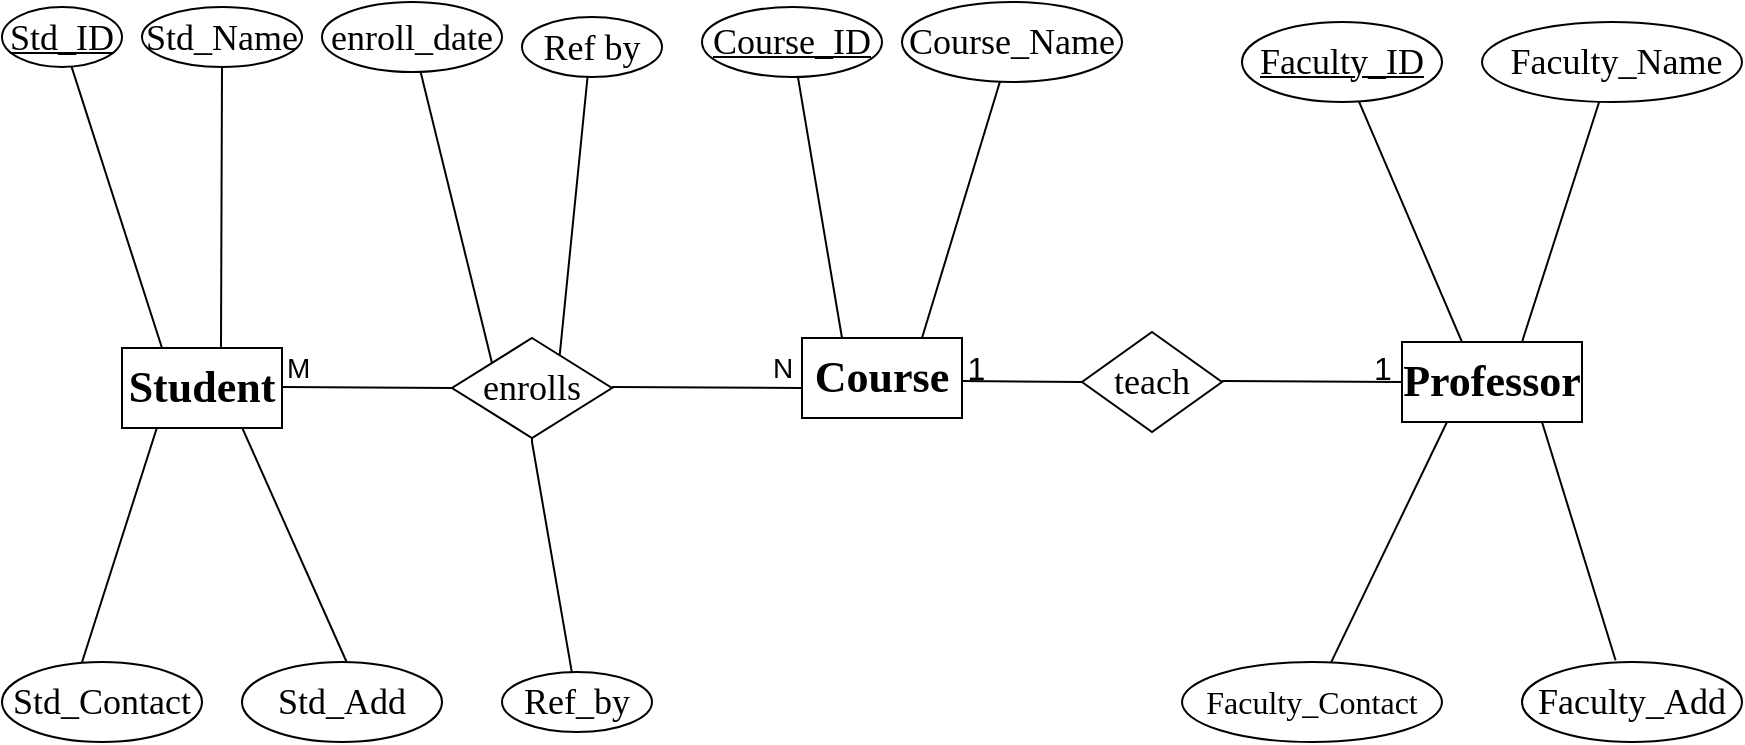 <mxfile version="22.1.20" type="device" pages="6">
  <diagram name="Page-1" id="qgamcH62YcIcaC-iG1-1">
    <mxGraphModel dx="1050" dy="522" grid="1" gridSize="10" guides="1" tooltips="1" connect="1" arrows="1" fold="1" page="1" pageScale="1" pageWidth="850" pageHeight="1100" math="0" shadow="0">
      <root>
        <mxCell id="0" />
        <mxCell id="1" parent="0" />
        <mxCell id="ijYZeFkr2vpScU7XpiKA-1" value="&lt;font face=&quot;Times New Roman&quot; style=&quot;font-size: 22px;&quot;&gt;&lt;b style=&quot;&quot;&gt;Student&lt;/b&gt;&lt;/font&gt;" style="whiteSpace=wrap;html=1;align=center;" parent="1" vertex="1">
          <mxGeometry x="80" y="283" width="80" height="40" as="geometry" />
        </mxCell>
        <mxCell id="ijYZeFkr2vpScU7XpiKA-4" value="&lt;font face=&quot;Times New Roman&quot; style=&quot;font-size: 22px;&quot;&gt;&lt;b&gt;Professor&lt;/b&gt;&lt;/font&gt;" style="whiteSpace=wrap;html=1;align=center;" parent="1" vertex="1">
          <mxGeometry x="720" y="280" width="90" height="40" as="geometry" />
        </mxCell>
        <mxCell id="ijYZeFkr2vpScU7XpiKA-142" value="" style="rounded=0;orthogonalLoop=1;jettySize=auto;html=1;entryX=0.25;entryY=0;entryDx=0;entryDy=0;endArrow=none;endFill=0;" parent="1" source="ijYZeFkr2vpScU7XpiKA-45" target="ijYZeFkr2vpScU7XpiKA-1" edge="1">
          <mxGeometry relative="1" as="geometry">
            <mxPoint x="50" y="237.5" as="targetPoint" />
          </mxGeometry>
        </mxCell>
        <mxCell id="ijYZeFkr2vpScU7XpiKA-45" value="&lt;font face=&quot;Times New Roman&quot; style=&quot;font-size: 18px;&quot;&gt;Std_ID&lt;/font&gt;" style="ellipse;whiteSpace=wrap;html=1;align=center;fontStyle=4;" parent="1" vertex="1">
          <mxGeometry x="20" y="112.5" width="60" height="30" as="geometry" />
        </mxCell>
        <mxCell id="ijYZeFkr2vpScU7XpiKA-137" value="" style="rounded=0;orthogonalLoop=1;jettySize=auto;html=1;entryX=0;entryY=0;entryDx=0;entryDy=0;endArrow=none;endFill=0;" parent="1" source="ijYZeFkr2vpScU7XpiKA-57" target="ijYZeFkr2vpScU7XpiKA-5" edge="1">
          <mxGeometry relative="1" as="geometry">
            <mxPoint x="205" y="250" as="targetPoint" />
          </mxGeometry>
        </mxCell>
        <mxCell id="ijYZeFkr2vpScU7XpiKA-57" value="&lt;font face=&quot;Times New Roman&quot; style=&quot;font-size: 18px;&quot;&gt;enroll_date&lt;/font&gt;" style="ellipse;whiteSpace=wrap;html=1;align=center;" parent="1" vertex="1">
          <mxGeometry x="180" y="110" width="90" height="35" as="geometry" />
        </mxCell>
        <mxCell id="ijYZeFkr2vpScU7XpiKA-135" value="" style="rounded=0;orthogonalLoop=1;jettySize=auto;html=1;entryX=0.672;entryY=0.192;entryDx=0;entryDy=0;entryPerimeter=0;endArrow=none;endFill=0;" parent="1" target="ijYZeFkr2vpScU7XpiKA-5" edge="1">
          <mxGeometry relative="1" as="geometry">
            <mxPoint x="311.82" y="127.33" as="sourcePoint" />
            <mxPoint x="300.0" y="278.0" as="targetPoint" />
            <Array as="points">
              <mxPoint x="314.44" y="130.8" />
            </Array>
          </mxGeometry>
        </mxCell>
        <mxCell id="ijYZeFkr2vpScU7XpiKA-70" value="&lt;font face=&quot;Times New Roman&quot; style=&quot;font-size: 18px;&quot;&gt;Ref by&lt;/font&gt;" style="ellipse;whiteSpace=wrap;html=1;align=center;" parent="1" vertex="1">
          <mxGeometry x="280" y="117.5" width="70" height="30" as="geometry" />
        </mxCell>
        <mxCell id="ijYZeFkr2vpScU7XpiKA-140" value="" style="rounded=0;orthogonalLoop=1;jettySize=auto;html=1;exitX=0.5;exitY=1;exitDx=0;exitDy=0;endArrow=none;endFill=0;" parent="1" source="ijYZeFkr2vpScU7XpiKA-50" edge="1">
          <mxGeometry relative="1" as="geometry">
            <mxPoint x="129.5" y="145.5" as="sourcePoint" />
            <mxPoint x="129.5" y="283" as="targetPoint" />
          </mxGeometry>
        </mxCell>
        <mxCell id="ijYZeFkr2vpScU7XpiKA-50" value="&lt;font face=&quot;Times New Roman&quot; style=&quot;font-size: 18px;&quot;&gt;Std_Name&lt;/font&gt;" style="ellipse;whiteSpace=wrap;html=1;align=center;" parent="1" vertex="1">
          <mxGeometry x="90" y="112.5" width="80" height="30" as="geometry" />
        </mxCell>
        <mxCell id="ijYZeFkr2vpScU7XpiKA-131" value="" style="rounded=0;orthogonalLoop=1;jettySize=auto;html=1;entryX=0.25;entryY=0;entryDx=0;entryDy=0;endArrow=none;endFill=0;" parent="1" source="ijYZeFkr2vpScU7XpiKA-83" target="ijYZeFkr2vpScU7XpiKA-3" edge="1">
          <mxGeometry relative="1" as="geometry">
            <mxPoint x="415" y="245" as="targetPoint" />
          </mxGeometry>
        </mxCell>
        <mxCell id="ijYZeFkr2vpScU7XpiKA-83" value="&lt;font face=&quot;Times New Roman&quot; style=&quot;font-size: 18px;&quot;&gt;Course_ID&lt;/font&gt;" style="ellipse;whiteSpace=wrap;html=1;align=center;fontStyle=4;" parent="1" vertex="1">
          <mxGeometry x="370" y="112.5" width="90" height="35" as="geometry" />
        </mxCell>
        <mxCell id="ijYZeFkr2vpScU7XpiKA-133" value="" style="rounded=0;orthogonalLoop=1;jettySize=auto;html=1;entryX=0.75;entryY=0;entryDx=0;entryDy=0;endArrow=none;endFill=0;" parent="1" source="ijYZeFkr2vpScU7XpiKA-91" target="ijYZeFkr2vpScU7XpiKA-3" edge="1">
          <mxGeometry relative="1" as="geometry">
            <mxPoint x="525" y="250" as="targetPoint" />
          </mxGeometry>
        </mxCell>
        <mxCell id="ijYZeFkr2vpScU7XpiKA-91" value="&lt;font face=&quot;Times New Roman&quot;&gt;&lt;span style=&quot;font-size: 18px;&quot;&gt;Course_Name&lt;/span&gt;&lt;/font&gt;" style="ellipse;whiteSpace=wrap;html=1;align=center;" parent="1" vertex="1">
          <mxGeometry x="470" y="110" width="110" height="40" as="geometry" />
        </mxCell>
        <mxCell id="ijYZeFkr2vpScU7XpiKA-6" value="&lt;font face=&quot;Times New Roman&quot; style=&quot;font-size: 18px;&quot;&gt;teach&lt;/font&gt;" style="shape=rhombus;perimeter=rhombusPerimeter;whiteSpace=wrap;html=1;align=center;" parent="1" vertex="1">
          <mxGeometry x="560" y="275" width="70" height="50" as="geometry" />
        </mxCell>
        <mxCell id="ijYZeFkr2vpScU7XpiKA-97" value="" style="endArrow=none;html=1;rounded=0;entryX=0;entryY=0.5;entryDx=0;entryDy=0;" parent="1" target="ijYZeFkr2vpScU7XpiKA-3" edge="1">
          <mxGeometry relative="1" as="geometry">
            <mxPoint x="425" y="299.5" as="sourcePoint" />
            <mxPoint x="560" y="300" as="targetPoint" />
            <Array as="points" />
          </mxGeometry>
        </mxCell>
        <mxCell id="ijYZeFkr2vpScU7XpiKA-98" value="1" style="resizable=0;html=1;whiteSpace=wrap;align=left;verticalAlign=bottom;" parent="ijYZeFkr2vpScU7XpiKA-97" connectable="0" vertex="1">
          <mxGeometry x="-1" relative="1" as="geometry" />
        </mxCell>
        <mxCell id="ijYZeFkr2vpScU7XpiKA-99" value="" style="endArrow=none;html=1;rounded=0;" parent="1" target="ijYZeFkr2vpScU7XpiKA-5" edge="1">
          <mxGeometry relative="1" as="geometry">
            <mxPoint x="260" y="299.5" as="sourcePoint" />
            <mxPoint x="420" y="304" as="targetPoint" />
          </mxGeometry>
        </mxCell>
        <mxCell id="ijYZeFkr2vpScU7XpiKA-5" value="&lt;font face=&quot;Times New Roman&quot; style=&quot;font-size: 18px;&quot;&gt;enrolls&lt;/font&gt;" style="shape=rhombus;perimeter=rhombusPerimeter;whiteSpace=wrap;html=1;align=center;" parent="1" vertex="1">
          <mxGeometry x="245" y="278" width="80" height="50" as="geometry" />
        </mxCell>
        <mxCell id="ijYZeFkr2vpScU7XpiKA-125" value="" style="rounded=0;orthogonalLoop=1;jettySize=auto;html=1;entryX=0.111;entryY=0;entryDx=0;entryDy=0;entryPerimeter=0;endArrow=none;endFill=0;" parent="1" source="ijYZeFkr2vpScU7XpiKA-123" target="ijYZeFkr2vpScU7XpiKA-4" edge="1">
          <mxGeometry relative="1" as="geometry">
            <mxPoint x="690" y="260" as="targetPoint" />
            <Array as="points">
              <mxPoint x="750" y="280" />
            </Array>
          </mxGeometry>
        </mxCell>
        <mxCell id="ijYZeFkr2vpScU7XpiKA-123" value="&lt;font face=&quot;Times New Roman&quot; style=&quot;font-size: 18px;&quot;&gt;Faculty_ID&lt;/font&gt;" style="ellipse;whiteSpace=wrap;html=1;align=center;fontStyle=4;" parent="1" vertex="1">
          <mxGeometry x="640" y="120" width="100" height="40" as="geometry" />
        </mxCell>
        <mxCell id="ijYZeFkr2vpScU7XpiKA-129" value="" style="rounded=0;orthogonalLoop=1;jettySize=auto;html=1;endArrow=none;endFill=0;" parent="1" source="ijYZeFkr2vpScU7XpiKA-127" edge="1">
          <mxGeometry relative="1" as="geometry">
            <mxPoint x="780" y="280" as="targetPoint" />
            <Array as="points" />
          </mxGeometry>
        </mxCell>
        <mxCell id="ijYZeFkr2vpScU7XpiKA-127" value="&lt;font face=&quot;Times New Roman&quot;&gt;&lt;span style=&quot;font-size: 18px;&quot;&gt;&amp;nbsp;Faculty_Name&lt;/span&gt;&lt;/font&gt;" style="ellipse;whiteSpace=wrap;html=1;align=center;" parent="1" vertex="1">
          <mxGeometry x="760" y="120" width="130" height="40" as="geometry" />
        </mxCell>
        <mxCell id="ijYZeFkr2vpScU7XpiKA-146" value="" style="rounded=0;orthogonalLoop=1;jettySize=auto;html=1;endArrow=none;endFill=0;" parent="1" edge="1">
          <mxGeometry relative="1" as="geometry">
            <mxPoint x="59.998" y="440.156" as="sourcePoint" />
            <mxPoint x="97.401" y="323" as="targetPoint" />
          </mxGeometry>
        </mxCell>
        <mxCell id="ijYZeFkr2vpScU7XpiKA-145" value="&lt;font face=&quot;Times New Roman&quot; style=&quot;font-size: 18px;&quot;&gt;Std_Contact&lt;/font&gt;" style="ellipse;whiteSpace=wrap;html=1;align=center;" parent="1" vertex="1">
          <mxGeometry x="20" y="440" width="100" height="40" as="geometry" />
        </mxCell>
        <mxCell id="ijYZeFkr2vpScU7XpiKA-148" value="" style="rounded=0;orthogonalLoop=1;jettySize=auto;html=1;endArrow=none;endFill=0;" parent="1" edge="1">
          <mxGeometry relative="1" as="geometry">
            <mxPoint x="192.313" y="440.0" as="sourcePoint" />
            <mxPoint x="139.997" y="322.69" as="targetPoint" />
          </mxGeometry>
        </mxCell>
        <mxCell id="ijYZeFkr2vpScU7XpiKA-147" value="&lt;font face=&quot;Times New Roman&quot; style=&quot;font-size: 18px;&quot;&gt;Std_Add&lt;/font&gt;" style="ellipse;whiteSpace=wrap;html=1;align=center;" parent="1" vertex="1">
          <mxGeometry x="140" y="440" width="100" height="40" as="geometry" />
        </mxCell>
        <mxCell id="ijYZeFkr2vpScU7XpiKA-150" value="" style="rounded=0;orthogonalLoop=1;jettySize=auto;html=1;endArrow=none;endFill=0;" parent="1" source="ijYZeFkr2vpScU7XpiKA-149" target="ijYZeFkr2vpScU7XpiKA-5" edge="1">
          <mxGeometry relative="1" as="geometry">
            <Array as="points">
              <mxPoint x="285" y="330" />
            </Array>
          </mxGeometry>
        </mxCell>
        <mxCell id="ijYZeFkr2vpScU7XpiKA-149" value="&lt;font style=&quot;font-size: 18px;&quot; face=&quot;Times New Roman&quot;&gt;Ref_by&lt;/font&gt;" style="ellipse;whiteSpace=wrap;html=1;align=center;" parent="1" vertex="1">
          <mxGeometry x="270" y="445" width="75" height="30" as="geometry" />
        </mxCell>
        <mxCell id="ijYZeFkr2vpScU7XpiKA-152" value="" style="rounded=0;orthogonalLoop=1;jettySize=auto;html=1;endArrow=none;endFill=0;entryX=0.25;entryY=1;entryDx=0;entryDy=0;" parent="1" source="ijYZeFkr2vpScU7XpiKA-151" target="ijYZeFkr2vpScU7XpiKA-4" edge="1">
          <mxGeometry relative="1" as="geometry" />
        </mxCell>
        <mxCell id="ijYZeFkr2vpScU7XpiKA-151" value="&lt;font size=&quot;3&quot; face=&quot;Times New Roman&quot;&gt;Faculty_Contact&lt;/font&gt;" style="ellipse;whiteSpace=wrap;html=1;align=center;" parent="1" vertex="1">
          <mxGeometry x="610" y="440" width="130" height="40" as="geometry" />
        </mxCell>
        <mxCell id="ijYZeFkr2vpScU7XpiKA-172" value="" style="rounded=0;orthogonalLoop=1;jettySize=auto;html=1;entryX=0.634;entryY=1.026;entryDx=0;entryDy=0;entryPerimeter=0;endArrow=none;endFill=0;" parent="1" edge="1">
          <mxGeometry relative="1" as="geometry">
            <mxPoint x="826.78" y="439.112" as="sourcePoint" />
            <mxPoint x="790" y="320.0" as="targetPoint" />
          </mxGeometry>
        </mxCell>
        <mxCell id="ijYZeFkr2vpScU7XpiKA-162" value="&lt;font style=&quot;font-size: 18px;&quot; face=&quot;Times New Roman&quot;&gt;Faculty_Add&lt;/font&gt;" style="ellipse;whiteSpace=wrap;html=1;align=center;" parent="1" vertex="1">
          <mxGeometry x="780" y="440" width="110" height="40" as="geometry" />
        </mxCell>
        <mxCell id="ijYZeFkr2vpScU7XpiKA-180" value="" style="endArrow=none;html=1;rounded=0;entryX=0;entryY=0.5;entryDx=0;entryDy=0;" parent="1" target="ijYZeFkr2vpScU7XpiKA-5" edge="1">
          <mxGeometry relative="1" as="geometry">
            <mxPoint x="160" y="302.52" as="sourcePoint" />
            <mxPoint x="320" y="302.52" as="targetPoint" />
          </mxGeometry>
        </mxCell>
        <mxCell id="ijYZeFkr2vpScU7XpiKA-3" value="&lt;b&gt;&lt;font face=&quot;Times New Roman&quot; style=&quot;font-size: 22px;&quot;&gt;Course&lt;/font&gt;&lt;/b&gt;" style="whiteSpace=wrap;html=1;align=center;" parent="1" vertex="1">
          <mxGeometry x="420" y="278" width="80" height="40" as="geometry" />
        </mxCell>
        <mxCell id="ijYZeFkr2vpScU7XpiKA-185" value="" style="endArrow=none;html=1;rounded=0;" parent="1" edge="1">
          <mxGeometry relative="1" as="geometry">
            <mxPoint x="325" y="302.52" as="sourcePoint" />
            <mxPoint x="420" y="303" as="targetPoint" />
          </mxGeometry>
        </mxCell>
        <mxCell id="ijYZeFkr2vpScU7XpiKA-186" value="&lt;font style=&quot;font-size: 14px;&quot;&gt;&amp;nbsp; &amp;nbsp; M&lt;/font&gt;" style="text;html=1;align=center;verticalAlign=middle;resizable=0;points=[];autosize=1;strokeColor=none;fillColor=none;" parent="1" vertex="1">
          <mxGeometry x="135" y="278" width="50" height="30" as="geometry" />
        </mxCell>
        <mxCell id="ijYZeFkr2vpScU7XpiKA-189" value="&lt;font style=&quot;font-size: 14px;&quot;&gt;N&lt;/font&gt;" style="text;html=1;align=center;verticalAlign=middle;resizable=0;points=[];autosize=1;strokeColor=none;fillColor=none;" parent="1" vertex="1">
          <mxGeometry x="395" y="278" width="30" height="30" as="geometry" />
        </mxCell>
        <mxCell id="ijYZeFkr2vpScU7XpiKA-191" value="" style="endArrow=none;html=1;rounded=0;entryX=0;entryY=0.5;entryDx=0;entryDy=0;" parent="1" target="ijYZeFkr2vpScU7XpiKA-6" edge="1">
          <mxGeometry relative="1" as="geometry">
            <mxPoint x="500" y="299.52" as="sourcePoint" />
            <mxPoint x="660" y="299.52" as="targetPoint" />
          </mxGeometry>
        </mxCell>
        <mxCell id="ijYZeFkr2vpScU7XpiKA-192" value="" style="endArrow=none;html=1;rounded=0;entryX=0;entryY=0.5;entryDx=0;entryDy=0;" parent="1" target="ijYZeFkr2vpScU7XpiKA-4" edge="1">
          <mxGeometry relative="1" as="geometry">
            <mxPoint x="630" y="299.52" as="sourcePoint" />
            <mxPoint x="790" y="299.52" as="targetPoint" />
          </mxGeometry>
        </mxCell>
        <mxCell id="ijYZeFkr2vpScU7XpiKA-193" value="&lt;font size=&quot;3&quot;&gt;1&lt;/font&gt;" style="text;html=1;align=center;verticalAlign=middle;resizable=0;points=[];autosize=1;strokeColor=none;fillColor=none;" parent="1" vertex="1">
          <mxGeometry x="695" y="278" width="30" height="30" as="geometry" />
        </mxCell>
        <mxCell id="ijYZeFkr2vpScU7XpiKA-194" value="&amp;nbsp; &amp;nbsp; &lt;font size=&quot;3&quot;&gt;1&lt;/font&gt;" style="text;html=1;align=center;verticalAlign=middle;resizable=0;points=[];autosize=1;strokeColor=none;fillColor=none;" parent="1" vertex="1">
          <mxGeometry x="475" y="278" width="50" height="30" as="geometry" />
        </mxCell>
      </root>
    </mxGraphModel>
  </diagram>
  <diagram id="tzICwZd1QyUvfjpn1J2v" name="Page-2">
    <mxGraphModel dx="1050" dy="522" grid="1" gridSize="10" guides="1" tooltips="1" connect="1" arrows="1" fold="1" page="1" pageScale="1" pageWidth="850" pageHeight="1100" math="0" shadow="0">
      <root>
        <mxCell id="0" />
        <mxCell id="1" parent="0" />
        <mxCell id="NDJZhAPXiBH91c071ZWE-1" value="&lt;font face=&quot;Times New Roman&quot;&gt;&lt;span style=&quot;font-size: 18px;&quot;&gt;Car_Company&lt;/span&gt;&lt;/font&gt;" style="whiteSpace=wrap;html=1;align=center;" parent="1" vertex="1">
          <mxGeometry x="40" y="280" width="120" height="40" as="geometry" />
        </mxCell>
        <mxCell id="NDJZhAPXiBH91c071ZWE-2" value="&lt;font face=&quot;Times New Roman&quot; style=&quot;font-size: 18px;&quot;&gt;own&lt;/font&gt;" style="shape=rhombus;perimeter=rhombusPerimeter;whiteSpace=wrap;html=1;align=center;" parent="1" vertex="1">
          <mxGeometry x="240" y="280" width="80" height="40" as="geometry" />
        </mxCell>
        <mxCell id="6xr25XUhc1vTT1pp0_lv-2" value="&lt;font face=&quot;Times New Roman&quot; style=&quot;font-size: 18px;&quot;&gt;Customer&lt;/font&gt;" style="whiteSpace=wrap;html=1;align=center;" parent="1" vertex="1">
          <mxGeometry x="400" y="280" width="80" height="40" as="geometry" />
        </mxCell>
        <mxCell id="6xr25XUhc1vTT1pp0_lv-3" value="&lt;font face=&quot;Times New Roman&quot; style=&quot;font-size: 18px;&quot;&gt;Record&lt;/font&gt;" style="shape=rhombus;perimeter=rhombusPerimeter;whiteSpace=wrap;html=1;align=center;" parent="1" vertex="1">
          <mxGeometry x="570" y="280" width="90" height="40" as="geometry" />
        </mxCell>
        <mxCell id="6xr25XUhc1vTT1pp0_lv-4" value="&lt;font face=&quot;Times New Roman&quot; style=&quot;font-size: 18px;&quot;&gt;Accident&lt;/font&gt;" style="whiteSpace=wrap;html=1;align=center;" parent="1" vertex="1">
          <mxGeometry x="740" y="280" width="80" height="40" as="geometry" />
        </mxCell>
        <mxCell id="6xr25XUhc1vTT1pp0_lv-9" value="" style="rounded=0;orthogonalLoop=1;jettySize=auto;html=1;entryX=0.5;entryY=0;entryDx=0;entryDy=0;endArrow=none;endFill=0;" parent="1" source="6xr25XUhc1vTT1pp0_lv-7" target="NDJZhAPXiBH91c071ZWE-1" edge="1">
          <mxGeometry relative="1" as="geometry">
            <mxPoint x="100" y="250" as="targetPoint" />
          </mxGeometry>
        </mxCell>
        <mxCell id="6xr25XUhc1vTT1pp0_lv-7" value="&lt;font face=&quot;Times New Roman&quot; style=&quot;font-size: 18px;&quot;&gt;Company_ID&lt;/font&gt;" style="ellipse;whiteSpace=wrap;html=1;align=center;" parent="1" vertex="1">
          <mxGeometry x="10" y="120" width="110" height="40" as="geometry" />
        </mxCell>
        <mxCell id="6xr25XUhc1vTT1pp0_lv-16" value="" style="rounded=0;orthogonalLoop=1;jettySize=auto;html=1;entryX=0.75;entryY=0;entryDx=0;entryDy=0;endArrow=none;endFill=0;" parent="1" source="6xr25XUhc1vTT1pp0_lv-10" target="NDJZhAPXiBH91c071ZWE-1" edge="1">
          <mxGeometry relative="1" as="geometry">
            <mxPoint x="190" y="260" as="targetPoint" />
          </mxGeometry>
        </mxCell>
        <mxCell id="6xr25XUhc1vTT1pp0_lv-10" value="&lt;font face=&quot;Times New Roman&quot; style=&quot;font-size: 18px;&quot;&gt;Company_Name&lt;/font&gt;" style="ellipse;whiteSpace=wrap;html=1;align=center;" parent="1" vertex="1">
          <mxGeometry x="130" y="120" width="140" height="40" as="geometry" />
        </mxCell>
        <mxCell id="6xr25XUhc1vTT1pp0_lv-17" value="" style="endArrow=none;html=1;rounded=0;" parent="1" edge="1">
          <mxGeometry relative="1" as="geometry">
            <mxPoint x="160" y="299.5" as="sourcePoint" />
            <mxPoint x="240" y="300" as="targetPoint" />
          </mxGeometry>
        </mxCell>
        <mxCell id="6xr25XUhc1vTT1pp0_lv-18" value="" style="endArrow=none;html=1;rounded=0;" parent="1" edge="1">
          <mxGeometry relative="1" as="geometry">
            <mxPoint x="320" y="299.5" as="sourcePoint" />
            <mxPoint x="400" y="300" as="targetPoint" />
          </mxGeometry>
        </mxCell>
        <mxCell id="QnXizFUo_kTsK76CXWGF-2" value="&lt;font style=&quot;font-size: 14px;&quot;&gt;1&lt;/font&gt;" style="text;html=1;align=center;verticalAlign=middle;resizable=0;points=[];autosize=1;strokeColor=none;fillColor=none;" parent="1" vertex="1">
          <mxGeometry x="375" y="278" width="30" height="30" as="geometry" />
        </mxCell>
        <mxCell id="QnXizFUo_kTsK76CXWGF-5" value="" style="endArrow=none;html=1;rounded=0;" parent="1" edge="1">
          <mxGeometry relative="1" as="geometry">
            <mxPoint x="480" y="299.5" as="sourcePoint" />
            <mxPoint x="570" y="300" as="targetPoint" />
          </mxGeometry>
        </mxCell>
        <mxCell id="QnXizFUo_kTsK76CXWGF-7" value="" style="endArrow=none;html=1;rounded=0;entryX=0;entryY=0.5;entryDx=0;entryDy=0;" parent="1" target="6xr25XUhc1vTT1pp0_lv-4" edge="1">
          <mxGeometry relative="1" as="geometry">
            <mxPoint x="660" y="299.5" as="sourcePoint" />
            <mxPoint x="720" y="300" as="targetPoint" />
          </mxGeometry>
        </mxCell>
        <mxCell id="QnXizFUo_kTsK76CXWGF-8" value="&lt;font style=&quot;font-size: 14px;&quot;&gt;1&lt;/font&gt;" style="text;html=1;align=center;verticalAlign=middle;resizable=0;points=[];autosize=1;strokeColor=none;fillColor=none;" parent="1" vertex="1">
          <mxGeometry x="475" y="278" width="30" height="30" as="geometry" />
        </mxCell>
        <mxCell id="QnXizFUo_kTsK76CXWGF-11" value="&lt;font style=&quot;font-size: 14px;&quot;&gt;M&lt;/font&gt;" style="text;html=1;align=center;verticalAlign=middle;resizable=0;points=[];autosize=1;strokeColor=none;fillColor=none;" parent="1" vertex="1">
          <mxGeometry x="150" y="278" width="40" height="30" as="geometry" />
        </mxCell>
        <mxCell id="QnXizFUo_kTsK76CXWGF-18" value="" style="rounded=0;orthogonalLoop=1;jettySize=auto;html=1;entryX=0.25;entryY=0;entryDx=0;entryDy=0;endArrow=none;endFill=0;" parent="1" source="QnXizFUo_kTsK76CXWGF-13" target="6xr25XUhc1vTT1pp0_lv-2" edge="1">
          <mxGeometry relative="1" as="geometry">
            <mxPoint x="410" y="240" as="targetPoint" />
            <Array as="points">
              <mxPoint x="430" y="280" />
            </Array>
          </mxGeometry>
        </mxCell>
        <mxCell id="QnXizFUo_kTsK76CXWGF-13" value="&lt;font face=&quot;Times New Roman&quot; style=&quot;font-size: 18px;&quot;&gt;Customer_Name&lt;/font&gt;" style="ellipse;whiteSpace=wrap;html=1;align=center;" parent="1" vertex="1">
          <mxGeometry x="320" y="120" width="140" height="40" as="geometry" />
        </mxCell>
        <mxCell id="QnXizFUo_kTsK76CXWGF-21" value="" style="rounded=0;orthogonalLoop=1;jettySize=auto;html=1;entryX=0.75;entryY=0;entryDx=0;entryDy=0;endArrow=none;endFill=0;" parent="1" source="QnXizFUo_kTsK76CXWGF-19" target="6xr25XUhc1vTT1pp0_lv-2" edge="1">
          <mxGeometry relative="1" as="geometry" />
        </mxCell>
        <mxCell id="QnXizFUo_kTsK76CXWGF-19" value="&lt;font face=&quot;Times New Roman&quot; style=&quot;font-size: 18px;&quot;&gt;Customer_Number&lt;/font&gt;" style="ellipse;whiteSpace=wrap;html=1;align=center;" parent="1" vertex="1">
          <mxGeometry x="470" y="120" width="160" height="40" as="geometry" />
        </mxCell>
        <mxCell id="QnXizFUo_kTsK76CXWGF-24" value="" style="rounded=0;orthogonalLoop=1;jettySize=auto;html=1;entryX=0.25;entryY=0;entryDx=0;entryDy=0;endArrow=none;endFill=0;" parent="1" source="QnXizFUo_kTsK76CXWGF-22" target="6xr25XUhc1vTT1pp0_lv-4" edge="1">
          <mxGeometry relative="1" as="geometry">
            <mxPoint x="710" y="260" as="targetPoint" />
          </mxGeometry>
        </mxCell>
        <mxCell id="QnXizFUo_kTsK76CXWGF-22" value="&lt;font face=&quot;Times New Roman&quot; style=&quot;font-size: 18px;&quot;&gt;Car_ID&lt;/font&gt;" style="ellipse;whiteSpace=wrap;html=1;align=center;" parent="1" vertex="1">
          <mxGeometry x="680" y="125" width="80" height="30" as="geometry" />
        </mxCell>
        <mxCell id="QnXizFUo_kTsK76CXWGF-29" value="" style="rounded=0;orthogonalLoop=1;jettySize=auto;html=1;endArrow=none;endFill=0;" parent="1" source="QnXizFUo_kTsK76CXWGF-28" target="6xr25XUhc1vTT1pp0_lv-4" edge="1">
          <mxGeometry relative="1" as="geometry" />
        </mxCell>
        <mxCell id="QnXizFUo_kTsK76CXWGF-28" value="&lt;font face=&quot;Times New Roman&quot; style=&quot;font-size: 18px;&quot;&gt;Car_Model&lt;/font&gt;" style="ellipse;whiteSpace=wrap;html=1;align=center;" parent="1" vertex="1">
          <mxGeometry x="790" y="120" width="100" height="40" as="geometry" />
        </mxCell>
        <mxCell id="QnXizFUo_kTsK76CXWGF-35" value="" style="rounded=0;orthogonalLoop=1;jettySize=auto;html=1;endArrow=none;endFill=0;" parent="1" source="QnXizFUo_kTsK76CXWGF-34" target="NDJZhAPXiBH91c071ZWE-1" edge="1">
          <mxGeometry relative="1" as="geometry">
            <Array as="points">
              <mxPoint x="50" y="450" />
            </Array>
          </mxGeometry>
        </mxCell>
        <mxCell id="QnXizFUo_kTsK76CXWGF-34" value="&lt;font face=&quot;Times New Roman&quot; style=&quot;font-size: 18px;&quot;&gt;Company_Location&lt;/font&gt;" style="ellipse;whiteSpace=wrap;html=1;align=center;" parent="1" vertex="1">
          <mxGeometry x="5" y="440" width="155" height="40" as="geometry" />
        </mxCell>
        <mxCell id="QnXizFUo_kTsK76CXWGF-39" value="" style="rounded=0;orthogonalLoop=1;jettySize=auto;html=1;entryX=0.25;entryY=1;entryDx=0;entryDy=0;endArrow=none;endFill=0;" parent="1" source="QnXizFUo_kTsK76CXWGF-37" target="6xr25XUhc1vTT1pp0_lv-2" edge="1">
          <mxGeometry relative="1" as="geometry">
            <mxPoint x="400" y="340" as="targetPoint" />
          </mxGeometry>
        </mxCell>
        <mxCell id="QnXizFUo_kTsK76CXWGF-37" value="&lt;font face=&quot;Times New Roman&quot; style=&quot;font-size: 18px;&quot;&gt;Customer_Address&lt;/font&gt;" style="ellipse;whiteSpace=wrap;html=1;align=center;" parent="1" vertex="1">
          <mxGeometry x="315" y="440" width="150" height="40" as="geometry" />
        </mxCell>
        <mxCell id="QnXizFUo_kTsK76CXWGF-42" value="" style="rounded=0;orthogonalLoop=1;jettySize=auto;html=1;endArrow=none;endFill=0;" parent="1" source="QnXizFUo_kTsK76CXWGF-40" edge="1">
          <mxGeometry relative="1" as="geometry">
            <mxPoint x="140" y="320" as="targetPoint" />
          </mxGeometry>
        </mxCell>
        <mxCell id="QnXizFUo_kTsK76CXWGF-40" value="&lt;font face=&quot;Times New Roman&quot; style=&quot;font-size: 18px;&quot;&gt;Company_&lt;br&gt;&lt;/font&gt;&lt;font face=&quot;Times New Roman&quot; style=&quot;font-size: 18px;&quot;&gt;Brach_Code&lt;/font&gt;" style="ellipse;whiteSpace=wrap;html=1;align=center;" parent="1" vertex="1">
          <mxGeometry x="170" y="440" width="130" height="50" as="geometry" />
        </mxCell>
        <mxCell id="dzleij2mnk_evYzjF3PP-2" value="" style="rounded=0;orthogonalLoop=1;jettySize=auto;html=1;endArrow=none;endFill=0;" parent="1" source="dzleij2mnk_evYzjF3PP-1" target="6xr25XUhc1vTT1pp0_lv-4" edge="1">
          <mxGeometry relative="1" as="geometry" />
        </mxCell>
        <mxCell id="dzleij2mnk_evYzjF3PP-1" value="" style="ellipse;whiteSpace=wrap;html=1;align=center;" parent="1" vertex="1">
          <mxGeometry x="660" y="430" width="100" height="40" as="geometry" />
        </mxCell>
      </root>
    </mxGraphModel>
  </diagram>
  <diagram id="uW-Z7rvR6bw34EWU58Tm" name="Page-3">
    <mxGraphModel dx="1050" dy="1622" grid="1" gridSize="10" guides="1" tooltips="1" connect="1" arrows="1" fold="1" page="1" pageScale="1" pageWidth="850" pageHeight="1100" background="none" math="0" shadow="0">
      <root>
        <mxCell id="0" />
        <mxCell id="1" parent="0" />
        <mxCell id="9n5FWk1rw4rTjRy4ZLDH-1" value="&lt;font face=&quot;Times New Roman&quot; style=&quot;font-size: 18px;&quot;&gt;Student&lt;/font&gt;" style="whiteSpace=wrap;html=1;align=center;rounded=1;labelBackgroundColor=none;" parent="1" vertex="1">
          <mxGeometry x="70" y="320" width="90" height="40" as="geometry" />
        </mxCell>
        <mxCell id="9n5FWk1rw4rTjRy4ZLDH-4" value="&lt;font face=&quot;Times New Roman&quot; style=&quot;font-size: 18px;&quot;&gt;Course_Offering&lt;/font&gt;" style="shape=ext;margin=3;double=1;whiteSpace=wrap;html=1;align=center;rounded=1;labelBackgroundColor=none;" parent="1" vertex="1">
          <mxGeometry x="320" y="120" width="140" height="40" as="geometry" />
        </mxCell>
        <mxCell id="9n5FWk1rw4rTjRy4ZLDH-13" value="&lt;font face=&quot;Times New Roman&quot; style=&quot;font-size: 18px;&quot;&gt;enroll&lt;/font&gt;" style="shape=rhombus;perimeter=rhombusPerimeter;whiteSpace=wrap;html=1;align=center;rounded=1;labelBackgroundColor=none;" parent="1" vertex="1">
          <mxGeometry x="170" y="194" width="105" height="56" as="geometry" />
        </mxCell>
        <mxCell id="KOeo-1UNWqgR8L-i1EB0-2" value="&lt;font face=&quot;Times New Roman&quot; style=&quot;font-size: 18px;&quot;&gt;teachers&amp;nbsp;&lt;/font&gt;" style="shape=rhombus;perimeter=rhombusPerimeter;whiteSpace=wrap;html=1;align=center;rounded=1;labelBackgroundColor=none;" parent="1" vertex="1">
          <mxGeometry x="540" y="190" width="100" height="60" as="geometry" />
        </mxCell>
        <mxCell id="KOeo-1UNWqgR8L-i1EB0-4" value="" style="endArrow=none;html=1;rounded=1;labelBackgroundColor=none;fontColor=default;" parent="1" edge="1">
          <mxGeometry relative="1" as="geometry">
            <mxPoint x="130" y="320" as="sourcePoint" />
            <mxPoint x="200" y="240" as="targetPoint" />
          </mxGeometry>
        </mxCell>
        <mxCell id="KOeo-1UNWqgR8L-i1EB0-5" value="" style="endArrow=none;html=1;rounded=1;labelBackgroundColor=none;fontColor=default;" parent="1" edge="1">
          <mxGeometry relative="1" as="geometry">
            <mxPoint x="240" y="200" as="sourcePoint" />
            <mxPoint x="320" y="140" as="targetPoint" />
          </mxGeometry>
        </mxCell>
        <mxCell id="KOeo-1UNWqgR8L-i1EB0-6" value="" style="endArrow=none;html=1;rounded=1;entryX=0;entryY=0;entryDx=0;entryDy=0;labelBackgroundColor=none;fontColor=default;" parent="1" target="KOeo-1UNWqgR8L-i1EB0-2" edge="1">
          <mxGeometry relative="1" as="geometry">
            <mxPoint x="460" y="140" as="sourcePoint" />
            <mxPoint x="580" y="210" as="targetPoint" />
          </mxGeometry>
        </mxCell>
        <mxCell id="KOeo-1UNWqgR8L-i1EB0-9" value="" style="endArrow=none;html=1;rounded=1;labelBackgroundColor=none;fontColor=default;" parent="1" edge="1">
          <mxGeometry relative="1" as="geometry">
            <mxPoint x="610" y="240" as="sourcePoint" />
            <mxPoint x="670" y="320" as="targetPoint" />
          </mxGeometry>
        </mxCell>
        <mxCell id="KOeo-1UNWqgR8L-i1EB0-12" value="&lt;font face=&quot;Times New Roman&quot; style=&quot;font-size: 18px;&quot;&gt;offers&lt;/font&gt;" style="shape=rhombus;perimeter=rhombusPerimeter;whiteSpace=wrap;html=1;align=center;rounded=1;labelBackgroundColor=none;" parent="1" vertex="1">
          <mxGeometry x="345" y="278" width="90" height="50" as="geometry" />
        </mxCell>
        <mxCell id="ISStRvJXKrKH4Mhf0k8z-1" value="" style="shape=link;html=1;rounded=1;labelBackgroundColor=none;fontColor=default;" parent="1" edge="1">
          <mxGeometry relative="1" as="geometry">
            <mxPoint x="389.55" y="160" as="sourcePoint" />
            <mxPoint x="389.554" y="160.248" as="targetPoint" />
          </mxGeometry>
        </mxCell>
        <mxCell id="ISStRvJXKrKH4Mhf0k8z-4" value="" style="shape=link;html=1;rounded=1;exitX=0.5;exitY=1;exitDx=0;exitDy=0;labelBackgroundColor=none;fontColor=default;" parent="1" source="9n5FWk1rw4rTjRy4ZLDH-4" edge="1">
          <mxGeometry relative="1" as="geometry">
            <mxPoint x="389.55" y="210" as="sourcePoint" />
            <mxPoint x="390" y="280" as="targetPoint" />
          </mxGeometry>
        </mxCell>
        <mxCell id="ISStRvJXKrKH4Mhf0k8z-6" value="&lt;font style=&quot;font-size: 14px;&quot;&gt;N&lt;/font&gt;" style="text;html=1;align=center;verticalAlign=middle;resizable=0;points=[];autosize=1;rounded=1;labelBackgroundColor=none;" parent="1" vertex="1">
          <mxGeometry x="545" y="178" width="30" height="30" as="geometry" />
        </mxCell>
        <mxCell id="ISStRvJXKrKH4Mhf0k8z-8" value="&lt;span style=&quot;font-size: 14px;&quot;&gt;&amp;nbsp;M&lt;/span&gt;" style="text;html=1;align=center;verticalAlign=middle;resizable=0;points=[];autosize=1;rounded=1;labelBackgroundColor=none;" parent="1" vertex="1">
          <mxGeometry x="650" y="298" width="40" height="30" as="geometry" />
        </mxCell>
        <mxCell id="TixmDoIBfifaujmpM2rf-1" value="&lt;font style=&quot;font-size: 14px;&quot;&gt;1&lt;/font&gt;" style="text;html=1;align=center;verticalAlign=middle;resizable=0;points=[];autosize=1;rounded=1;labelBackgroundColor=none;" parent="1" vertex="1">
          <mxGeometry x="365" y="258" width="30" height="30" as="geometry" />
        </mxCell>
        <mxCell id="TixmDoIBfifaujmpM2rf-4" value="" style="endArrow=none;html=1;rounded=1;labelBackgroundColor=none;fontColor=default;" parent="1" source="KOeo-1UNWqgR8L-i1EB0-16" edge="1">
          <mxGeometry relative="1" as="geometry">
            <mxPoint x="389.55" y="330" as="sourcePoint" />
            <mxPoint x="389.55" y="440.727" as="targetPoint" />
          </mxGeometry>
        </mxCell>
        <mxCell id="KOeo-1UNWqgR8L-i1EB0-16" value="&lt;font face=&quot;Times New Roman&quot; style=&quot;font-size: 18px;&quot;&gt;Course&lt;/font&gt;" style="whiteSpace=wrap;html=1;align=center;rounded=1;labelBackgroundColor=none;" parent="1" vertex="1">
          <mxGeometry x="345" y="430" width="90" height="40" as="geometry" />
        </mxCell>
        <mxCell id="TixmDoIBfifaujmpM2rf-8" value="" style="endArrow=none;html=1;rounded=1;entryX=0.5;entryY=0;entryDx=0;entryDy=0;labelBackgroundColor=none;fontColor=default;" parent="1" target="KOeo-1UNWqgR8L-i1EB0-16" edge="1">
          <mxGeometry relative="1" as="geometry">
            <mxPoint x="389.55" y="328" as="sourcePoint" />
            <mxPoint x="389.55" y="438" as="targetPoint" />
          </mxGeometry>
        </mxCell>
        <mxCell id="TixmDoIBfifaujmpM2rf-9" value="&lt;font style=&quot;font-size: 14px;&quot;&gt;1&lt;/font&gt;" style="text;html=1;align=center;verticalAlign=middle;resizable=0;points=[];autosize=1;rounded=1;labelBackgroundColor=none;" parent="1" vertex="1">
          <mxGeometry x="365" y="408" width="30" height="30" as="geometry" />
        </mxCell>
        <mxCell id="TixmDoIBfifaujmpM2rf-23" value="" style="rounded=1;orthogonalLoop=1;jettySize=auto;html=1;entryX=0.25;entryY=1;entryDx=0;entryDy=0;endArrow=none;endFill=0;labelBackgroundColor=none;fontColor=default;" parent="1" source="TixmDoIBfifaujmpM2rf-21" target="KOeo-1UNWqgR8L-i1EB0-16" edge="1">
          <mxGeometry relative="1" as="geometry">
            <mxPoint x="280" y="450" as="targetPoint" />
          </mxGeometry>
        </mxCell>
        <mxCell id="TixmDoIBfifaujmpM2rf-21" value="&lt;font face=&quot;Times New Roman&quot; style=&quot;font-size: 18px;&quot;&gt;Number&lt;/font&gt;" style="ellipse;whiteSpace=wrap;html=1;align=center;rounded=1;labelBackgroundColor=none;" parent="1" vertex="1">
          <mxGeometry x="200" y="560" width="80" height="30" as="geometry" />
        </mxCell>
        <mxCell id="TixmDoIBfifaujmpM2rf-25" value="" style="rounded=1;orthogonalLoop=1;jettySize=auto;html=1;endArrow=none;endFill=0;labelBackgroundColor=none;fontColor=default;" parent="1" source="TixmDoIBfifaujmpM2rf-24" target="KOeo-1UNWqgR8L-i1EB0-16" edge="1">
          <mxGeometry relative="1" as="geometry" />
        </mxCell>
        <mxCell id="TixmDoIBfifaujmpM2rf-24" value="&lt;font face=&quot;Times New Roman&quot; style=&quot;font-size: 18px;&quot;&gt;Title&lt;/font&gt;" style="ellipse;whiteSpace=wrap;html=1;align=center;rounded=1;labelBackgroundColor=none;" parent="1" vertex="1">
          <mxGeometry x="290" y="562.5" width="75" height="30" as="geometry" />
        </mxCell>
        <mxCell id="TixmDoIBfifaujmpM2rf-27" value="" style="rounded=1;orthogonalLoop=1;jettySize=auto;html=1;endArrow=none;endFill=0;labelBackgroundColor=none;fontColor=default;" parent="1" source="TixmDoIBfifaujmpM2rf-26" target="KOeo-1UNWqgR8L-i1EB0-16" edge="1">
          <mxGeometry relative="1" as="geometry" />
        </mxCell>
        <mxCell id="TixmDoIBfifaujmpM2rf-26" value="&lt;font face=&quot;Times New Roman&quot; style=&quot;font-size: 18px;&quot;&gt;Credit_hours&lt;/font&gt;" style="ellipse;whiteSpace=wrap;html=1;align=center;rounded=1;labelBackgroundColor=none;" parent="1" vertex="1">
          <mxGeometry x="380" y="562.5" width="110" height="30" as="geometry" />
        </mxCell>
        <mxCell id="TixmDoIBfifaujmpM2rf-30" value="" style="rounded=1;orthogonalLoop=1;jettySize=auto;html=1;entryX=0.75;entryY=1;entryDx=0;entryDy=0;endArrow=none;endFill=0;labelBackgroundColor=none;fontColor=default;" parent="1" source="TixmDoIBfifaujmpM2rf-28" target="KOeo-1UNWqgR8L-i1EB0-16" edge="1">
          <mxGeometry relative="1" as="geometry">
            <mxPoint x="550" y="455" as="targetPoint" />
            <Array as="points">
              <mxPoint x="420" y="480" />
            </Array>
          </mxGeometry>
        </mxCell>
        <mxCell id="TixmDoIBfifaujmpM2rf-28" value="&lt;font face=&quot;Times New Roman&quot; style=&quot;font-size: 18px;&quot;&gt;Syllabus&lt;/font&gt;" style="ellipse;whiteSpace=wrap;html=1;align=center;rounded=1;labelBackgroundColor=none;" parent="1" vertex="1">
          <mxGeometry x="500" y="565" width="80" height="25" as="geometry" />
        </mxCell>
        <mxCell id="TixmDoIBfifaujmpM2rf-38" value="" style="rounded=1;orthogonalLoop=1;jettySize=auto;html=1;endArrow=none;endFill=0;labelBackgroundColor=none;fontColor=default;" parent="1" source="TixmDoIBfifaujmpM2rf-32" target="9n5FWk1rw4rTjRy4ZLDH-4" edge="1">
          <mxGeometry relative="1" as="geometry">
            <Array as="points">
              <mxPoint x="350" y="120" />
            </Array>
          </mxGeometry>
        </mxCell>
        <mxCell id="TixmDoIBfifaujmpM2rf-32" value="&lt;font face=&quot;Times New Roman&quot; style=&quot;font-size: 14px;&quot;&gt;Course_Number&lt;/font&gt;" style="ellipse;whiteSpace=wrap;html=1;align=center;rounded=1;labelBackgroundColor=none;" parent="1" vertex="1">
          <mxGeometry x="160" width="100" height="30" as="geometry" />
        </mxCell>
        <mxCell id="TixmDoIBfifaujmpM2rf-44" value="" style="rounded=1;orthogonalLoop=1;jettySize=auto;html=1;endArrow=none;endFill=0;exitX=0.45;exitY=0.833;exitDx=0;exitDy=0;exitPerimeter=0;labelBackgroundColor=none;fontColor=default;" parent="1" source="TixmDoIBfifaujmpM2rf-35" target="9n5FWk1rw4rTjRy4ZLDH-4" edge="1">
          <mxGeometry relative="1" as="geometry">
            <mxPoint x="320" y="20" as="sourcePoint" />
          </mxGeometry>
        </mxCell>
        <mxCell id="TixmDoIBfifaujmpM2rf-35" value="&lt;font face=&quot;Times New Roman&quot; style=&quot;font-size: 14px;&quot;&gt;Year/Semester&lt;/font&gt;" style="ellipse;whiteSpace=wrap;html=1;align=center;rounded=1;labelBackgroundColor=none;" parent="1" vertex="1">
          <mxGeometry x="265" y="-15" width="100" height="30" as="geometry" />
        </mxCell>
        <mxCell id="TixmDoIBfifaujmpM2rf-41" value="" style="rounded=1;orthogonalLoop=1;jettySize=auto;html=1;entryX=0.5;entryY=0;entryDx=0;entryDy=0;endArrow=none;endFill=0;exitX=0.376;exitY=0.953;exitDx=0;exitDy=0;exitPerimeter=0;labelBackgroundColor=none;fontColor=default;" parent="1" source="TixmDoIBfifaujmpM2rf-39" target="9n5FWk1rw4rTjRy4ZLDH-4" edge="1">
          <mxGeometry relative="1" as="geometry">
            <mxPoint x="497.453" y="29.998" as="sourcePoint" />
            <mxPoint x="425.0" y="113.18" as="targetPoint" />
          </mxGeometry>
        </mxCell>
        <mxCell id="TixmDoIBfifaujmpM2rf-39" value="&lt;font face=&quot;Times New Roman&quot;&gt;&lt;span style=&quot;font-size: 14px;&quot;&gt;Classroom&lt;/span&gt;&lt;/font&gt;" style="ellipse;whiteSpace=wrap;html=1;align=center;rounded=1;labelBackgroundColor=none;" parent="1" vertex="1">
          <mxGeometry x="375" y="-15" width="85" height="25" as="geometry" />
        </mxCell>
        <mxCell id="TixmDoIBfifaujmpM2rf-48" value="" style="rounded=1;orthogonalLoop=1;jettySize=auto;html=1;endArrow=none;endFill=0;labelBackgroundColor=none;fontColor=default;" parent="1" source="TixmDoIBfifaujmpM2rf-42" edge="1">
          <mxGeometry relative="1" as="geometry">
            <mxPoint x="410" y="120" as="targetPoint" />
          </mxGeometry>
        </mxCell>
        <mxCell id="TixmDoIBfifaujmpM2rf-42" value="&lt;font face=&quot;Times New Roman&quot; style=&quot;font-size: 14px;&quot;&gt;Section_Number&lt;/font&gt;" style="ellipse;whiteSpace=wrap;html=1;align=center;rounded=1;labelBackgroundColor=none;" parent="1" vertex="1">
          <mxGeometry x="470" y="-20" width="100" height="35" as="geometry" />
        </mxCell>
        <mxCell id="TixmDoIBfifaujmpM2rf-51" value="" style="rounded=1;orthogonalLoop=1;jettySize=auto;html=1;entryX=0.857;entryY=0;entryDx=0;entryDy=0;entryPerimeter=0;endArrow=none;endFill=0;labelBackgroundColor=none;fontColor=default;" parent="1" source="TixmDoIBfifaujmpM2rf-49" target="9n5FWk1rw4rTjRy4ZLDH-4" edge="1">
          <mxGeometry relative="1" as="geometry">
            <mxPoint x="630" y="125" as="targetPoint" />
          </mxGeometry>
        </mxCell>
        <mxCell id="TixmDoIBfifaujmpM2rf-49" value="&lt;font face=&quot;Times New Roman&quot; style=&quot;font-size: 14px;&quot;&gt;Instructors_Time&lt;/font&gt;" style="ellipse;whiteSpace=wrap;html=1;align=center;rounded=1;labelBackgroundColor=none;" parent="1" vertex="1">
          <mxGeometry x="575" y="-10" width="105" height="30" as="geometry" />
        </mxCell>
        <mxCell id="TixmDoIBfifaujmpM2rf-57" value="" style="rounded=1;orthogonalLoop=1;jettySize=auto;html=1;endArrow=none;endFill=0;entryX=0.389;entryY=0.99;entryDx=0;entryDy=0;entryPerimeter=0;labelBackgroundColor=none;fontColor=default;" parent="1" source="TixmDoIBfifaujmpM2rf-52" target="9n5FWk1rw4rTjRy4ZLDH-1" edge="1">
          <mxGeometry relative="1" as="geometry">
            <mxPoint x="90" y="360" as="targetPoint" />
          </mxGeometry>
        </mxCell>
        <mxCell id="TixmDoIBfifaujmpM2rf-52" value="&lt;font face=&quot;Times New Roman&quot; style=&quot;font-size: 18px;&quot;&gt;Std_ID&lt;/font&gt;" style="ellipse;whiteSpace=wrap;html=1;align=center;rounded=1;labelBackgroundColor=none;" parent="1" vertex="1">
          <mxGeometry y="475" width="80" height="20" as="geometry" />
        </mxCell>
        <mxCell id="TixmDoIBfifaujmpM2rf-65" value="" style="rounded=1;orthogonalLoop=1;jettySize=auto;html=1;endArrow=none;endFill=0;exitX=0.36;exitY=0.03;exitDx=0;exitDy=0;exitPerimeter=0;labelBackgroundColor=none;fontColor=default;" parent="1" source="TixmDoIBfifaujmpM2rf-59" edge="1">
          <mxGeometry relative="1" as="geometry">
            <mxPoint x="122" y="360" as="targetPoint" />
          </mxGeometry>
        </mxCell>
        <mxCell id="TixmDoIBfifaujmpM2rf-59" value="&lt;font face=&quot;Times New Roman&quot; style=&quot;font-size: 18px;&quot;&gt;Std_Name&lt;/font&gt;" style="ellipse;whiteSpace=wrap;html=1;align=center;rounded=1;labelBackgroundColor=none;" parent="1" vertex="1">
          <mxGeometry x="90" y="470" width="90" height="30" as="geometry" />
        </mxCell>
        <mxCell id="TixmDoIBfifaujmpM2rf-64" value="" style="rounded=1;orthogonalLoop=1;jettySize=auto;html=1;entryX=0.75;entryY=1;entryDx=0;entryDy=0;endArrow=none;endFill=0;labelBackgroundColor=none;fontColor=default;" parent="1" source="TixmDoIBfifaujmpM2rf-62" target="9n5FWk1rw4rTjRy4ZLDH-1" edge="1">
          <mxGeometry relative="1" as="geometry">
            <mxPoint x="230" y="365.0" as="targetPoint" />
          </mxGeometry>
        </mxCell>
        <mxCell id="TixmDoIBfifaujmpM2rf-62" value="&lt;font face=&quot;Times New Roman&quot; style=&quot;font-size: 18px;&quot;&gt;Program&lt;/font&gt;" style="ellipse;whiteSpace=wrap;html=1;align=center;rounded=1;labelBackgroundColor=none;" parent="1" vertex="1">
          <mxGeometry x="185" y="470" width="80" height="30" as="geometry" />
        </mxCell>
        <mxCell id="TixmDoIBfifaujmpM2rf-68" value="" style="rounded=1;orthogonalLoop=1;jettySize=auto;html=1;entryX=0.25;entryY=1;entryDx=0;entryDy=0;endArrow=none;endFill=0;labelBackgroundColor=none;fontColor=default;" parent="1" source="TixmDoIBfifaujmpM2rf-66" target="KOeo-1UNWqgR8L-i1EB0-1" edge="1">
          <mxGeometry relative="1" as="geometry">
            <mxPoint x="625" y="395.0" as="targetPoint" />
          </mxGeometry>
        </mxCell>
        <mxCell id="TixmDoIBfifaujmpM2rf-66" value="&lt;font face=&quot;Times New Roman&quot; style=&quot;font-size: 14px;&quot;&gt;ID-Number&lt;/font&gt;" style="ellipse;whiteSpace=wrap;html=1;align=center;rounded=1;labelBackgroundColor=none;" parent="1" vertex="1">
          <mxGeometry x="540" y="490" width="85" height="25" as="geometry" />
        </mxCell>
        <mxCell id="TixmDoIBfifaujmpM2rf-71" value="" style="rounded=1;orthogonalLoop=1;jettySize=auto;html=1;entryX=0.5;entryY=1;entryDx=0;entryDy=0;endArrow=none;endFill=0;labelBackgroundColor=none;fontColor=default;" parent="1" source="TixmDoIBfifaujmpM2rf-69" target="KOeo-1UNWqgR8L-i1EB0-1" edge="1">
          <mxGeometry relative="1" as="geometry">
            <mxPoint x="700" y="390.0" as="targetPoint" />
            <Array as="points">
              <mxPoint x="650" y="360" />
            </Array>
          </mxGeometry>
        </mxCell>
        <mxCell id="TixmDoIBfifaujmpM2rf-69" value="&lt;font face=&quot;Times New Roman&quot; style=&quot;font-size: 14px;&quot;&gt;Name&lt;/font&gt;" style="ellipse;whiteSpace=wrap;html=1;align=center;rounded=1;labelBackgroundColor=none;" parent="1" vertex="1">
          <mxGeometry x="630" y="490" width="60" height="25" as="geometry" />
        </mxCell>
        <mxCell id="TixmDoIBfifaujmpM2rf-74" value="" style="rounded=1;orthogonalLoop=1;jettySize=auto;html=1;entryX=0.75;entryY=1;entryDx=0;entryDy=0;endArrow=none;endFill=0;labelBackgroundColor=none;fontColor=default;" parent="1" source="TixmDoIBfifaujmpM2rf-72" target="KOeo-1UNWqgR8L-i1EB0-1" edge="1">
          <mxGeometry relative="1" as="geometry">
            <mxPoint x="760" y="382.5" as="targetPoint" />
            <Array as="points">
              <mxPoint x="660" y="360" />
              <mxPoint x="670" y="360" />
            </Array>
          </mxGeometry>
        </mxCell>
        <mxCell id="TixmDoIBfifaujmpM2rf-72" value="&lt;font face=&quot;Times New Roman&quot; style=&quot;font-size: 14px;&quot;&gt;Department&lt;/font&gt;" style="ellipse;whiteSpace=wrap;html=1;align=center;rounded=1;labelBackgroundColor=none;" parent="1" vertex="1">
          <mxGeometry x="700" y="487.5" width="80" height="30" as="geometry" />
        </mxCell>
        <mxCell id="TixmDoIBfifaujmpM2rf-77" value="" style="rounded=1;orthogonalLoop=1;jettySize=auto;html=1;endArrow=none;endFill=0;labelBackgroundColor=none;fontColor=default;" parent="1" source="KOeo-1UNWqgR8L-i1EB0-1" edge="1">
          <mxGeometry relative="1" as="geometry">
            <mxPoint x="690" y="360" as="targetPoint" />
          </mxGeometry>
        </mxCell>
        <mxCell id="TixmDoIBfifaujmpM2rf-75" value="&lt;font face=&quot;Times New Roman&quot; style=&quot;font-size: 14px;&quot;&gt;Title&lt;/font&gt;" style="ellipse;whiteSpace=wrap;html=1;align=center;rounded=1;labelBackgroundColor=none;" parent="1" vertex="1">
          <mxGeometry x="790" y="487.5" width="70" height="27.5" as="geometry" />
        </mxCell>
        <mxCell id="TixmDoIBfifaujmpM2rf-78" value="" style="rounded=1;orthogonalLoop=1;jettySize=auto;html=1;endArrow=none;endFill=0;entryX=0.845;entryY=1.042;entryDx=0;entryDy=0;entryPerimeter=0;labelBackgroundColor=none;fontColor=default;" parent="1" source="TixmDoIBfifaujmpM2rf-75" target="KOeo-1UNWqgR8L-i1EB0-1" edge="1">
          <mxGeometry relative="1" as="geometry">
            <mxPoint x="813" y="488" as="sourcePoint" />
            <mxPoint x="690" y="360" as="targetPoint" />
          </mxGeometry>
        </mxCell>
        <mxCell id="KOeo-1UNWqgR8L-i1EB0-1" value="&lt;font face=&quot;Times New Roman&quot; style=&quot;font-size: 18px;&quot;&gt;Instructor&amp;nbsp;&lt;/font&gt;" style="whiteSpace=wrap;html=1;align=center;rounded=1;labelBackgroundColor=none;" parent="1" vertex="1">
          <mxGeometry x="600" y="320" width="100" height="40" as="geometry" />
        </mxCell>
      </root>
    </mxGraphModel>
  </diagram>
  <diagram id="mEkqHZu-PhF0Pf2eQ-ZZ" name="Page-4">
    <mxGraphModel dx="1900" dy="522" grid="1" gridSize="10" guides="1" tooltips="1" connect="1" arrows="1" fold="1" page="1" pageScale="1" pageWidth="850" pageHeight="1100" math="0" shadow="0">
      <root>
        <mxCell id="0" />
        <mxCell id="1" parent="0" />
        <mxCell id="LMxOd1wmfEy2IOo_Xq1l-41" value="" style="edgeStyle=orthogonalEdgeStyle;rounded=0;orthogonalLoop=1;jettySize=auto;html=1;entryX=0.5;entryY=0;entryDx=0;entryDy=0;endArrow=none;endFill=0;" parent="1" source="LMxOd1wmfEy2IOo_Xq1l-2" target="LMxOd1wmfEy2IOo_Xq1l-39" edge="1">
          <mxGeometry relative="1" as="geometry">
            <mxPoint x="120" y="380" as="targetPoint" />
          </mxGeometry>
        </mxCell>
        <mxCell id="LMxOd1wmfEy2IOo_Xq1l-2" value="&lt;font face=&quot;Times New Roman&quot; style=&quot;font-size: 18px;&quot;&gt;Patient&lt;/font&gt;" style="whiteSpace=wrap;html=1;align=center;" parent="1" vertex="1">
          <mxGeometry x="80" y="240" width="80" height="40" as="geometry" />
        </mxCell>
        <mxCell id="LMxOd1wmfEy2IOo_Xq1l-4" value="&lt;font face=&quot;Times New Roman&quot; style=&quot;font-size: 18px;&quot;&gt;Doctor&lt;/font&gt;" style="whiteSpace=wrap;html=1;align=center;" parent="1" vertex="1">
          <mxGeometry x="580" y="240" width="90" height="40" as="geometry" />
        </mxCell>
        <mxCell id="LMxOd1wmfEy2IOo_Xq1l-6" value="" style="endArrow=none;html=1;rounded=0;" parent="1" edge="1">
          <mxGeometry relative="1" as="geometry">
            <mxPoint x="410" y="254.5" as="sourcePoint" />
            <mxPoint x="580" y="255" as="targetPoint" />
          </mxGeometry>
        </mxCell>
        <mxCell id="LMxOd1wmfEy2IOo_Xq1l-8" value="" style="endArrow=none;html=1;rounded=0;" parent="1" edge="1">
          <mxGeometry relative="1" as="geometry">
            <mxPoint x="160" y="254.5" as="sourcePoint" />
            <mxPoint x="290" y="255" as="targetPoint" />
          </mxGeometry>
        </mxCell>
        <mxCell id="LMxOd1wmfEy2IOo_Xq1l-24" value="&lt;font style=&quot;font-size: 14px;&quot;&gt;M&lt;/font&gt;" style="text;html=1;align=center;verticalAlign=middle;resizable=0;points=[];autosize=1;strokeColor=none;fillColor=none;" parent="1" vertex="1">
          <mxGeometry x="150" y="228" width="40" height="30" as="geometry" />
        </mxCell>
        <mxCell id="LMxOd1wmfEy2IOo_Xq1l-25" value="&lt;font style=&quot;font-size: 14px;&quot;&gt;N&lt;/font&gt;" style="text;html=1;align=center;verticalAlign=middle;resizable=0;points=[];autosize=1;strokeColor=none;fillColor=none;" parent="1" vertex="1">
          <mxGeometry x="555" y="228" width="30" height="30" as="geometry" />
        </mxCell>
        <mxCell id="LMxOd1wmfEy2IOo_Xq1l-37" value="" style="edgeStyle=orthogonalEdgeStyle;rounded=0;orthogonalLoop=1;jettySize=auto;html=1;endArrow=none;endFill=0;" parent="1" source="LMxOd1wmfEy2IOo_Xq1l-26" edge="1">
          <mxGeometry relative="1" as="geometry">
            <mxPoint x="640" y="580" as="targetPoint" />
          </mxGeometry>
        </mxCell>
        <mxCell id="LMxOd1wmfEy2IOo_Xq1l-26" value="&lt;font face=&quot;Times New Roman&quot; style=&quot;font-size: 18px;&quot;&gt;Performed&lt;/font&gt;" style="shape=rhombus;perimeter=rhombusPerimeter;whiteSpace=wrap;html=1;align=center;" parent="1" vertex="1">
          <mxGeometry x="580" y="410" width="120" height="60" as="geometry" />
        </mxCell>
        <mxCell id="LMxOd1wmfEy2IOo_Xq1l-27" value="" style="endArrow=none;html=1;rounded=0;" parent="1" edge="1">
          <mxGeometry relative="1" as="geometry">
            <mxPoint x="640" y="280" as="sourcePoint" />
            <mxPoint x="639.5" y="410" as="targetPoint" />
          </mxGeometry>
        </mxCell>
        <mxCell id="LMxOd1wmfEy2IOo_Xq1l-28" value="&lt;font face=&quot;Times New Roman&quot; style=&quot;font-size: 18px;&quot;&gt;Test&lt;/font&gt;" style="whiteSpace=wrap;html=1;align=center;" parent="1" vertex="1">
          <mxGeometry x="340" y="560" width="90" height="40" as="geometry" />
        </mxCell>
        <mxCell id="LMxOd1wmfEy2IOo_Xq1l-43" value="" style="edgeStyle=orthogonalEdgeStyle;rounded=0;orthogonalLoop=1;jettySize=auto;html=1;endArrow=none;endFill=0;" parent="1" source="LMxOd1wmfEy2IOo_Xq1l-39" edge="1">
          <mxGeometry relative="1" as="geometry">
            <mxPoint x="120" y="580" as="targetPoint" />
          </mxGeometry>
        </mxCell>
        <mxCell id="LMxOd1wmfEy2IOo_Xq1l-39" value="&lt;font face=&quot;Times New Roman&quot; style=&quot;font-size: 18px;&quot;&gt;Test_log&lt;/font&gt;" style="shape=rhombus;perimeter=rhombusPerimeter;whiteSpace=wrap;html=1;align=center;" parent="1" vertex="1">
          <mxGeometry x="65" y="415" width="110" height="50" as="geometry" />
        </mxCell>
        <mxCell id="LMxOd1wmfEy2IOo_Xq1l-44" value="" style="endArrow=none;html=1;rounded=0;entryX=0;entryY=0.5;entryDx=0;entryDy=0;" parent="1" target="LMxOd1wmfEy2IOo_Xq1l-28" edge="1">
          <mxGeometry relative="1" as="geometry">
            <mxPoint x="120" y="579.5" as="sourcePoint" />
            <mxPoint x="280" y="579.5" as="targetPoint" />
          </mxGeometry>
        </mxCell>
        <mxCell id="LMxOd1wmfEy2IOo_Xq1l-67" value="" style="rounded=0;orthogonalLoop=1;jettySize=auto;html=1;endArrow=none;endFill=0;" parent="1" source="LMxOd1wmfEy2IOo_Xq1l-45" edge="1">
          <mxGeometry relative="1" as="geometry">
            <mxPoint x="100" y="240" as="targetPoint" />
          </mxGeometry>
        </mxCell>
        <mxCell id="LMxOd1wmfEy2IOo_Xq1l-45" value="&lt;font face=&quot;Times New Roman&quot;&gt;&lt;span style=&quot;font-size: 14px;&quot;&gt;Patient_ID&lt;/span&gt;&lt;/font&gt;" style="ellipse;whiteSpace=wrap;html=1;align=center;" parent="1" vertex="1">
          <mxGeometry x="-80" y="80" width="100" height="30" as="geometry" />
        </mxCell>
        <mxCell id="LMxOd1wmfEy2IOo_Xq1l-64" value="" style="rounded=0;orthogonalLoop=1;jettySize=auto;html=1;endArrow=none;endFill=0;" parent="1" source="LMxOd1wmfEy2IOo_Xq1l-47" edge="1">
          <mxGeometry relative="1" as="geometry">
            <mxPoint x="110" y="240" as="targetPoint" />
          </mxGeometry>
        </mxCell>
        <mxCell id="LMxOd1wmfEy2IOo_Xq1l-47" value="&lt;font face=&quot;Times New Roman&quot; style=&quot;font-size: 18px;&quot;&gt;Name&lt;/font&gt;" style="ellipse;whiteSpace=wrap;html=1;align=center;" parent="1" vertex="1">
          <mxGeometry x="20" y="75" width="80" height="25" as="geometry" />
        </mxCell>
        <mxCell id="LMxOd1wmfEy2IOo_Xq1l-65" value="" style="rounded=0;orthogonalLoop=1;jettySize=auto;html=1;entryX=0.5;entryY=0;entryDx=0;entryDy=0;endArrow=none;endFill=0;" parent="1" source="LMxOd1wmfEy2IOo_Xq1l-51" target="LMxOd1wmfEy2IOo_Xq1l-2" edge="1">
          <mxGeometry relative="1" as="geometry" />
        </mxCell>
        <mxCell id="LMxOd1wmfEy2IOo_Xq1l-51" value="&lt;font face=&quot;Times New Roman&quot; style=&quot;font-size: 18px;&quot;&gt;Age&lt;/font&gt;" style="ellipse;whiteSpace=wrap;html=1;align=center;" parent="1" vertex="1">
          <mxGeometry x="110" y="72.5" width="60" height="30" as="geometry" />
        </mxCell>
        <mxCell id="LMxOd1wmfEy2IOo_Xq1l-59" value="&lt;font face=&quot;Times New Roman&quot; style=&quot;font-size: 14px;&quot;&gt;Gender&lt;/font&gt;" style="ellipse;whiteSpace=wrap;html=1;align=center;" parent="1" vertex="1">
          <mxGeometry x="175" y="72.5" width="65" height="30" as="geometry" />
        </mxCell>
        <mxCell id="LMxOd1wmfEy2IOo_Xq1l-61" style="rounded=0;orthogonalLoop=1;jettySize=auto;html=1;endArrow=none;endFill=0;" parent="1" source="LMxOd1wmfEy2IOo_Xq1l-59" edge="1">
          <mxGeometry relative="1" as="geometry">
            <mxPoint x="150" y="240" as="targetPoint" />
            <Array as="points">
              <mxPoint x="130" y="240" />
            </Array>
          </mxGeometry>
        </mxCell>
        <mxCell id="LMxOd1wmfEy2IOo_Xq1l-82" value="" style="rounded=0;orthogonalLoop=1;jettySize=auto;html=1;endArrow=none;endFill=0;" parent="1" source="LMxOd1wmfEy2IOo_Xq1l-3" edge="1">
          <mxGeometry relative="1" as="geometry">
            <mxPoint x="310" y="250" as="targetPoint" />
          </mxGeometry>
        </mxCell>
        <mxCell id="sTUE-JctTGNJOJs0VMj7-26" value="" style="rounded=0;orthogonalLoop=1;jettySize=auto;html=1;endArrow=none;endFill=0;" parent="1" source="LMxOd1wmfEy2IOo_Xq1l-75" target="LMxOd1wmfEy2IOo_Xq1l-3" edge="1">
          <mxGeometry relative="1" as="geometry" />
        </mxCell>
        <mxCell id="LMxOd1wmfEy2IOo_Xq1l-75" value="&lt;font face=&quot;Times New Roman&quot; style=&quot;font-size: 14px;&quot;&gt;follow_up_date&lt;/font&gt;" style="ellipse;whiteSpace=wrap;html=1;align=center;" parent="1" vertex="1">
          <mxGeometry x="350" y="102.5" width="100" height="30" as="geometry" />
        </mxCell>
        <mxCell id="LMxOd1wmfEy2IOo_Xq1l-3" value="&lt;font face=&quot;Times New Roman&quot; style=&quot;font-size: 18px;&quot;&gt;examine_by&lt;/font&gt;" style="shape=rhombus;perimeter=rhombusPerimeter;whiteSpace=wrap;html=1;align=center;" parent="1" vertex="1">
          <mxGeometry x="290" y="230" width="120" height="50" as="geometry" />
        </mxCell>
        <mxCell id="sTUE-JctTGNJOJs0VMj7-4" value="" style="rounded=0;orthogonalLoop=1;jettySize=auto;html=1;endArrow=none;endFill=0;" parent="1" source="sTUE-JctTGNJOJs0VMj7-2" edge="1">
          <mxGeometry relative="1" as="geometry">
            <mxPoint x="590" y="240" as="targetPoint" />
          </mxGeometry>
        </mxCell>
        <mxCell id="sTUE-JctTGNJOJs0VMj7-2" value="&lt;font face=&quot;Times New Roman&quot; style=&quot;font-size: 14px;&quot;&gt;Doctor_ID&lt;/font&gt;" style="ellipse;whiteSpace=wrap;html=1;align=center;" parent="1" vertex="1">
          <mxGeometry x="465" y="70" width="90" height="25" as="geometry" />
        </mxCell>
        <mxCell id="sTUE-JctTGNJOJs0VMj7-7" value="" style="rounded=0;orthogonalLoop=1;jettySize=auto;html=1;endArrow=none;endFill=0;" parent="1" source="sTUE-JctTGNJOJs0VMj7-5" edge="1">
          <mxGeometry relative="1" as="geometry">
            <mxPoint x="606" y="240" as="targetPoint" />
          </mxGeometry>
        </mxCell>
        <mxCell id="sTUE-JctTGNJOJs0VMj7-5" value="&lt;font face=&quot;Times New Roman&quot; style=&quot;font-size: 14px;&quot;&gt;Name&lt;/font&gt;" style="ellipse;whiteSpace=wrap;html=1;align=center;" parent="1" vertex="1">
          <mxGeometry x="570" y="70" width="60" height="30" as="geometry" />
        </mxCell>
        <mxCell id="sTUE-JctTGNJOJs0VMj7-8" value="&lt;font face=&quot;Times New Roman&quot;&gt;&lt;span style=&quot;font-size: 14px;&quot;&gt;Specialization&lt;/span&gt;&lt;/font&gt;" style="ellipse;whiteSpace=wrap;html=1;align=center;" parent="1" vertex="1">
          <mxGeometry x="640" y="60" width="100" height="40" as="geometry" />
        </mxCell>
        <mxCell id="sTUE-JctTGNJOJs0VMj7-9" style="rounded=0;orthogonalLoop=1;jettySize=auto;html=1;endArrow=none;endFill=0;" parent="1" source="sTUE-JctTGNJOJs0VMj7-8" edge="1">
          <mxGeometry relative="1" as="geometry">
            <mxPoint x="633" y="238" as="targetPoint" />
          </mxGeometry>
        </mxCell>
        <mxCell id="sTUE-JctTGNJOJs0VMj7-10" value="Contact_No." style="ellipse;whiteSpace=wrap;html=1;align=center;" parent="1" vertex="1">
          <mxGeometry x="740" y="80" width="90" height="30" as="geometry" />
        </mxCell>
        <mxCell id="sTUE-JctTGNJOJs0VMj7-11" style="rounded=0;orthogonalLoop=1;jettySize=auto;html=1;endArrow=none;endFill=0;" parent="1" source="sTUE-JctTGNJOJs0VMj7-10" edge="1">
          <mxGeometry relative="1" as="geometry">
            <mxPoint x="660" y="240" as="targetPoint" />
          </mxGeometry>
        </mxCell>
        <mxCell id="sTUE-JctTGNJOJs0VMj7-12" value="" style="endArrow=none;html=1;rounded=0;" parent="1" edge="1">
          <mxGeometry relative="1" as="geometry">
            <mxPoint x="430" y="579.5" as="sourcePoint" />
            <mxPoint x="640" y="580" as="targetPoint" />
          </mxGeometry>
        </mxCell>
        <mxCell id="sTUE-JctTGNJOJs0VMj7-13" value="&lt;font face=&quot;Times New Roman&quot; style=&quot;font-size: 18px;&quot;&gt;Test_ID&lt;/font&gt;" style="ellipse;whiteSpace=wrap;html=1;align=center;" parent="1" vertex="1">
          <mxGeometry x="220" y="730" width="70" height="30" as="geometry" />
        </mxCell>
        <mxCell id="sTUE-JctTGNJOJs0VMj7-14" style="rounded=0;orthogonalLoop=1;jettySize=auto;html=1;entryX=0.338;entryY=1.05;entryDx=0;entryDy=0;entryPerimeter=0;endArrow=none;endFill=0;" parent="1" source="sTUE-JctTGNJOJs0VMj7-13" target="LMxOd1wmfEy2IOo_Xq1l-28" edge="1">
          <mxGeometry relative="1" as="geometry" />
        </mxCell>
        <mxCell id="sTUE-JctTGNJOJs0VMj7-16" style="rounded=0;orthogonalLoop=1;jettySize=auto;html=1;entryX=0.5;entryY=1;entryDx=0;entryDy=0;endArrow=none;endFill=0;" parent="1" source="sTUE-JctTGNJOJs0VMj7-15" target="LMxOd1wmfEy2IOo_Xq1l-28" edge="1">
          <mxGeometry relative="1" as="geometry" />
        </mxCell>
        <mxCell id="sTUE-JctTGNJOJs0VMj7-15" value="&lt;font face=&quot;Times New Roman&quot; style=&quot;font-size: 18px;&quot;&gt;Test_Name&lt;/font&gt;" style="ellipse;whiteSpace=wrap;html=1;align=center;" parent="1" vertex="1">
          <mxGeometry x="300" y="730" width="100" height="40" as="geometry" />
        </mxCell>
        <mxCell id="sTUE-JctTGNJOJs0VMj7-18" style="rounded=0;orthogonalLoop=1;jettySize=auto;html=1;entryX=0.75;entryY=1;entryDx=0;entryDy=0;endArrow=none;endFill=0;" parent="1" source="sTUE-JctTGNJOJs0VMj7-17" target="LMxOd1wmfEy2IOo_Xq1l-28" edge="1">
          <mxGeometry relative="1" as="geometry">
            <Array as="points">
              <mxPoint x="390" y="600" />
            </Array>
          </mxGeometry>
        </mxCell>
        <mxCell id="sTUE-JctTGNJOJs0VMj7-17" value="&lt;font face=&quot;Times New Roman&quot; style=&quot;font-size: 14px;&quot;&gt;Test_date_conducted&lt;/font&gt;" style="ellipse;whiteSpace=wrap;html=1;align=center;" parent="1" vertex="1">
          <mxGeometry x="410" y="730" width="140" height="40" as="geometry" />
        </mxCell>
        <mxCell id="sTUE-JctTGNJOJs0VMj7-20" style="rounded=0;orthogonalLoop=1;jettySize=auto;html=1;entryX=1;entryY=1;entryDx=0;entryDy=0;endArrow=none;endFill=0;" parent="1" source="sTUE-JctTGNJOJs0VMj7-19" target="LMxOd1wmfEy2IOo_Xq1l-28" edge="1">
          <mxGeometry relative="1" as="geometry">
            <Array as="points">
              <mxPoint x="410" y="600" />
            </Array>
          </mxGeometry>
        </mxCell>
        <mxCell id="sTUE-JctTGNJOJs0VMj7-19" value="&lt;font face=&quot;Times New Roman&quot; style=&quot;font-size: 18px;&quot;&gt;Result&lt;/font&gt;" style="ellipse;whiteSpace=wrap;html=1;align=center;" parent="1" vertex="1">
          <mxGeometry x="555" y="735" width="90" height="30" as="geometry" />
        </mxCell>
        <mxCell id="sTUE-JctTGNJOJs0VMj7-22" value="&lt;font face=&quot;Times New Roman&quot; style=&quot;font-size: 14px;&quot;&gt;Contact_No.&lt;/font&gt;" style="ellipse;whiteSpace=wrap;html=1;align=center;" parent="1" vertex="1">
          <mxGeometry x="240" y="80" width="100" height="30" as="geometry" />
        </mxCell>
        <mxCell id="sTUE-JctTGNJOJs0VMj7-25" style="rounded=0;orthogonalLoop=1;jettySize=auto;html=1;entryX=-0.17;entryY=0.413;entryDx=0;entryDy=0;entryPerimeter=0;endArrow=none;endFill=0;" parent="1" source="sTUE-JctTGNJOJs0VMj7-22" target="LMxOd1wmfEy2IOo_Xq1l-24" edge="1">
          <mxGeometry relative="1" as="geometry" />
        </mxCell>
      </root>
    </mxGraphModel>
  </diagram>
  <diagram id="Q9NK5fgWlwIhm4gcbZGH" name="Page-5">
    <mxGraphModel dx="1050" dy="522" grid="1" gridSize="10" guides="1" tooltips="1" connect="1" arrows="1" fold="1" page="1" pageScale="1" pageWidth="850" pageHeight="1100" background="#FFFFFF" math="0" shadow="0">
      <root>
        <mxCell id="0" />
        <mxCell id="1" parent="0" />
        <mxCell id="szux45jmYyXo1EPIrCRQ-12" value="" style="endArrow=none;html=1;rounded=0;" edge="1" parent="1" target="szux45jmYyXo1EPIrCRQ-15">
          <mxGeometry relative="1" as="geometry">
            <mxPoint x="570" y="419.5" as="sourcePoint" />
            <mxPoint x="730" y="419.5" as="targetPoint" />
          </mxGeometry>
        </mxCell>
        <mxCell id="szux45jmYyXo1EPIrCRQ-13" value="M" style="resizable=0;html=1;whiteSpace=wrap;align=left;verticalAlign=bottom;" connectable="0" vertex="1" parent="szux45jmYyXo1EPIrCRQ-12">
          <mxGeometry x="-1" relative="1" as="geometry" />
        </mxCell>
        <mxCell id="szux45jmYyXo1EPIrCRQ-14" value="N" style="resizable=0;html=1;whiteSpace=wrap;align=right;verticalAlign=bottom;" connectable="0" vertex="1" parent="szux45jmYyXo1EPIrCRQ-12">
          <mxGeometry x="1" relative="1" as="geometry" />
        </mxCell>
        <mxCell id="szux45jmYyXo1EPIrCRQ-7" value="" style="endArrow=none;html=1;rounded=0;" edge="1" parent="1" target="szux45jmYyXo1EPIrCRQ-10">
          <mxGeometry relative="1" as="geometry">
            <mxPoint x="160" y="419.5" as="sourcePoint" />
            <mxPoint x="320" y="419.5" as="targetPoint" />
          </mxGeometry>
        </mxCell>
        <mxCell id="szux45jmYyXo1EPIrCRQ-8" value="M" style="resizable=0;html=1;whiteSpace=wrap;align=left;verticalAlign=bottom;" connectable="0" vertex="1" parent="szux45jmYyXo1EPIrCRQ-7">
          <mxGeometry x="-1" relative="1" as="geometry" />
        </mxCell>
        <mxCell id="szux45jmYyXo1EPIrCRQ-9" value="N" style="resizable=0;html=1;whiteSpace=wrap;align=right;verticalAlign=bottom;" connectable="0" vertex="1" parent="szux45jmYyXo1EPIrCRQ-7">
          <mxGeometry x="1" relative="1" as="geometry" />
        </mxCell>
        <mxCell id="szux45jmYyXo1EPIrCRQ-5" value="&lt;font face=&quot;Times New Roman&quot; style=&quot;font-size: 18px;&quot;&gt;Product&lt;/font&gt;" style="whiteSpace=wrap;html=1;align=center;" vertex="1" parent="1">
          <mxGeometry x="60" y="400" width="100" height="40" as="geometry" />
        </mxCell>
        <mxCell id="szux45jmYyXo1EPIrCRQ-6" value="&lt;font face=&quot;Times New Roman&quot; style=&quot;font-size: 18px;&quot;&gt;build&lt;/font&gt;" style="shape=rhombus;perimeter=rhombusPerimeter;whiteSpace=wrap;html=1;align=center;" vertex="1" parent="1">
          <mxGeometry x="270" y="395" width="100" height="50" as="geometry" />
        </mxCell>
        <mxCell id="szux45jmYyXo1EPIrCRQ-10" value="&lt;font face=&quot;Times New Roman&quot; style=&quot;font-size: 18px;&quot;&gt;Component&lt;/font&gt;" style="whiteSpace=wrap;html=1;align=center;" vertex="1" parent="1">
          <mxGeometry x="470" y="400" width="100" height="40" as="geometry" />
        </mxCell>
        <mxCell id="szux45jmYyXo1EPIrCRQ-11" value="&lt;font face=&quot;Times New Roman&quot;&gt;&lt;span style=&quot;font-size: 18px;&quot;&gt;supplies&lt;/span&gt;&lt;/font&gt;" style="shape=rhombus;perimeter=rhombusPerimeter;whiteSpace=wrap;html=1;align=center;" vertex="1" parent="1">
          <mxGeometry x="660" y="385" width="120" height="70" as="geometry" />
        </mxCell>
        <mxCell id="szux45jmYyXo1EPIrCRQ-15" value="&lt;font face=&quot;Times New Roman&quot; style=&quot;font-size: 18px;&quot;&gt;Suppliers&lt;/font&gt;" style="whiteSpace=wrap;html=1;align=center;" vertex="1" parent="1">
          <mxGeometry x="900" y="400" width="100" height="40" as="geometry" />
        </mxCell>
      </root>
    </mxGraphModel>
  </diagram>
  <diagram id="ytUhjmewBQKoAMAPEMP9" name="Page-6">
    <mxGraphModel dx="1050" dy="522" grid="1" gridSize="10" guides="1" tooltips="1" connect="1" arrows="1" fold="1" page="1" pageScale="1" pageWidth="850" pageHeight="1100" math="0" shadow="0">
      <root>
        <mxCell id="0" />
        <mxCell id="1" parent="0" />
        <mxCell id="iWVXACjVsgRUzibrCMJ--1" value="" style="rounded=0;whiteSpace=wrap;html=1;" vertex="1" parent="1">
          <mxGeometry x="360" y="240" width="120" height="60" as="geometry" />
        </mxCell>
      </root>
    </mxGraphModel>
  </diagram>
</mxfile>

